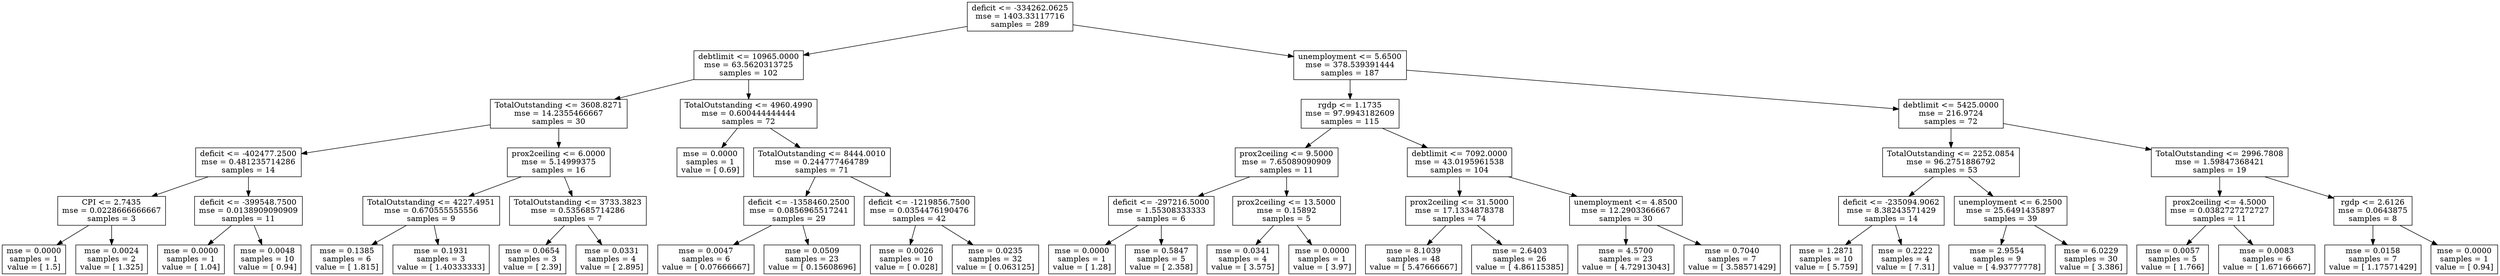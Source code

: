 digraph Tree {
0 [label="deficit <= -334262.0625\nmse = 1403.33117716\nsamples = 289", shape="box"] ;
1 [label="debtlimit <= 10965.0000\nmse = 63.5620313725\nsamples = 102", shape="box"] ;
0 -> 1 ;
2 [label="TotalOutstanding <= 3608.8271\nmse = 14.2355466667\nsamples = 30", shape="box"] ;
1 -> 2 ;
3 [label="deficit <= -402477.2500\nmse = 0.481235714286\nsamples = 14", shape="box"] ;
2 -> 3 ;
4 [label="CPI <= 2.7435\nmse = 0.0228666666667\nsamples = 3", shape="box"] ;
3 -> 4 ;
5 [label="mse = 0.0000\nsamples = 1\nvalue = [ 1.5]", shape="box"] ;
4 -> 5 ;
6 [label="mse = 0.0024\nsamples = 2\nvalue = [ 1.325]", shape="box"] ;
4 -> 6 ;
7 [label="deficit <= -399548.7500\nmse = 0.0138909090909\nsamples = 11", shape="box"] ;
3 -> 7 ;
8 [label="mse = 0.0000\nsamples = 1\nvalue = [ 1.04]", shape="box"] ;
7 -> 8 ;
9 [label="mse = 0.0048\nsamples = 10\nvalue = [ 0.94]", shape="box"] ;
7 -> 9 ;
10 [label="prox2ceiling <= 6.0000\nmse = 5.14999375\nsamples = 16", shape="box"] ;
2 -> 10 ;
11 [label="TotalOutstanding <= 4227.4951\nmse = 0.670555555556\nsamples = 9", shape="box"] ;
10 -> 11 ;
12 [label="mse = 0.1385\nsamples = 6\nvalue = [ 1.815]", shape="box"] ;
11 -> 12 ;
13 [label="mse = 0.1931\nsamples = 3\nvalue = [ 1.40333333]", shape="box"] ;
11 -> 13 ;
14 [label="TotalOutstanding <= 3733.3823\nmse = 0.535685714286\nsamples = 7", shape="box"] ;
10 -> 14 ;
15 [label="mse = 0.0654\nsamples = 3\nvalue = [ 2.39]", shape="box"] ;
14 -> 15 ;
16 [label="mse = 0.0331\nsamples = 4\nvalue = [ 2.895]", shape="box"] ;
14 -> 16 ;
17 [label="TotalOutstanding <= 4960.4990\nmse = 0.600444444444\nsamples = 72", shape="box"] ;
1 -> 17 ;
18 [label="mse = 0.0000\nsamples = 1\nvalue = [ 0.69]", shape="box"] ;
17 -> 18 ;
19 [label="TotalOutstanding <= 8444.0010\nmse = 0.244777464789\nsamples = 71", shape="box"] ;
17 -> 19 ;
20 [label="deficit <= -1358460.2500\nmse = 0.0856965517241\nsamples = 29", shape="box"] ;
19 -> 20 ;
21 [label="mse = 0.0047\nsamples = 6\nvalue = [ 0.07666667]", shape="box"] ;
20 -> 21 ;
22 [label="mse = 0.0509\nsamples = 23\nvalue = [ 0.15608696]", shape="box"] ;
20 -> 22 ;
23 [label="deficit <= -1219856.7500\nmse = 0.0354476190476\nsamples = 42", shape="box"] ;
19 -> 23 ;
24 [label="mse = 0.0026\nsamples = 10\nvalue = [ 0.028]", shape="box"] ;
23 -> 24 ;
25 [label="mse = 0.0235\nsamples = 32\nvalue = [ 0.063125]", shape="box"] ;
23 -> 25 ;
26 [label="unemployment <= 5.6500\nmse = 378.539391444\nsamples = 187", shape="box"] ;
0 -> 26 ;
27 [label="rgdp <= 1.1735\nmse = 97.9943182609\nsamples = 115", shape="box"] ;
26 -> 27 ;
28 [label="prox2ceiling <= 9.5000\nmse = 7.65089090909\nsamples = 11", shape="box"] ;
27 -> 28 ;
29 [label="deficit <= -297216.5000\nmse = 1.55308333333\nsamples = 6", shape="box"] ;
28 -> 29 ;
30 [label="mse = 0.0000\nsamples = 1\nvalue = [ 1.28]", shape="box"] ;
29 -> 30 ;
31 [label="mse = 0.5847\nsamples = 5\nvalue = [ 2.358]", shape="box"] ;
29 -> 31 ;
32 [label="prox2ceiling <= 13.5000\nmse = 0.15892\nsamples = 5", shape="box"] ;
28 -> 32 ;
33 [label="mse = 0.0341\nsamples = 4\nvalue = [ 3.575]", shape="box"] ;
32 -> 33 ;
34 [label="mse = 0.0000\nsamples = 1\nvalue = [ 3.97]", shape="box"] ;
32 -> 34 ;
35 [label="debtlimit <= 7092.0000\nmse = 43.0195961538\nsamples = 104", shape="box"] ;
27 -> 35 ;
36 [label="prox2ceiling <= 31.5000\nmse = 17.1334878378\nsamples = 74", shape="box"] ;
35 -> 36 ;
37 [label="mse = 8.1039\nsamples = 48\nvalue = [ 5.47666667]", shape="box"] ;
36 -> 37 ;
38 [label="mse = 2.6403\nsamples = 26\nvalue = [ 4.86115385]", shape="box"] ;
36 -> 38 ;
39 [label="unemployment <= 4.8500\nmse = 12.2903366667\nsamples = 30", shape="box"] ;
35 -> 39 ;
40 [label="mse = 4.5700\nsamples = 23\nvalue = [ 4.72913043]", shape="box"] ;
39 -> 40 ;
41 [label="mse = 0.7040\nsamples = 7\nvalue = [ 3.58571429]", shape="box"] ;
39 -> 41 ;
42 [label="debtlimit <= 5425.0000\nmse = 216.9724\nsamples = 72", shape="box"] ;
26 -> 42 ;
43 [label="TotalOutstanding <= 2252.0854\nmse = 96.2751886792\nsamples = 53", shape="box"] ;
42 -> 43 ;
44 [label="deficit <= -235094.9062\nmse = 8.38243571429\nsamples = 14", shape="box"] ;
43 -> 44 ;
45 [label="mse = 1.2871\nsamples = 10\nvalue = [ 5.759]", shape="box"] ;
44 -> 45 ;
46 [label="mse = 0.2222\nsamples = 4\nvalue = [ 7.31]", shape="box"] ;
44 -> 46 ;
47 [label="unemployment <= 6.2500\nmse = 25.6491435897\nsamples = 39", shape="box"] ;
43 -> 47 ;
48 [label="mse = 2.9554\nsamples = 9\nvalue = [ 4.93777778]", shape="box"] ;
47 -> 48 ;
49 [label="mse = 6.0229\nsamples = 30\nvalue = [ 3.386]", shape="box"] ;
47 -> 49 ;
50 [label="TotalOutstanding <= 2996.7808\nmse = 1.59847368421\nsamples = 19", shape="box"] ;
42 -> 50 ;
51 [label="prox2ceiling <= 4.5000\nmse = 0.0382727272727\nsamples = 11", shape="box"] ;
50 -> 51 ;
52 [label="mse = 0.0057\nsamples = 5\nvalue = [ 1.766]", shape="box"] ;
51 -> 52 ;
53 [label="mse = 0.0083\nsamples = 6\nvalue = [ 1.67166667]", shape="box"] ;
51 -> 53 ;
54 [label="rgdp <= 2.6126\nmse = 0.0643875\nsamples = 8", shape="box"] ;
50 -> 54 ;
55 [label="mse = 0.0158\nsamples = 7\nvalue = [ 1.17571429]", shape="box"] ;
54 -> 55 ;
56 [label="mse = 0.0000\nsamples = 1\nvalue = [ 0.94]", shape="box"] ;
54 -> 56 ;
}